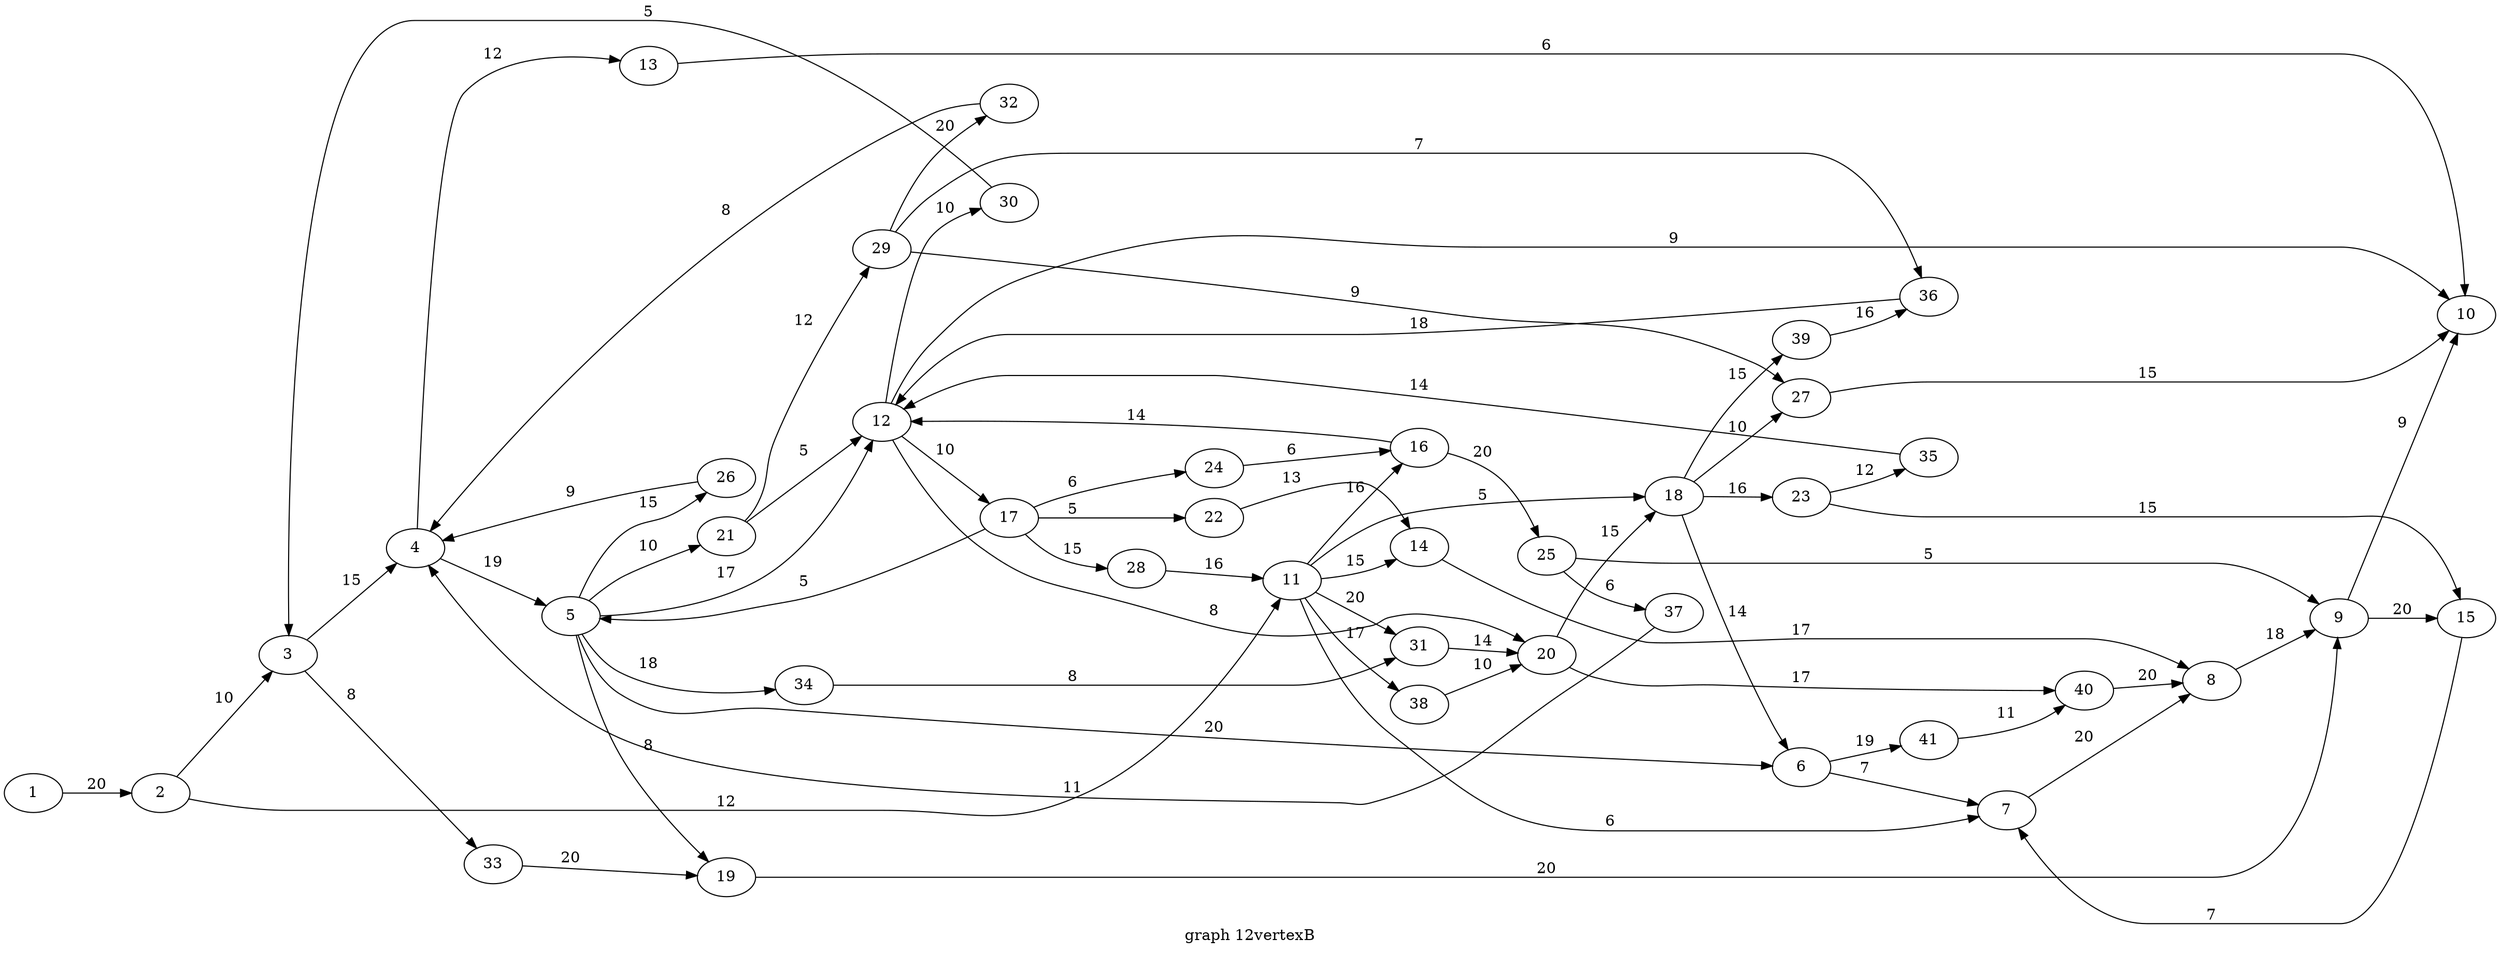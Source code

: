 digraph g{

rankdir = LR

1 -> 2 [label = " 20 "];
2 -> 3 [label = " 10 "];
3 -> 4 [label = " 15 "];
4 -> 5 [label = " 19 "];
5 -> 6 [label = " 20 "];
6 -> 7 [label = " 7 "];
7 -> 8 [label = " 20 "];
8 -> 9 [label = " 18 "];
9 -> 10 [label = " 9 "];
2 -> 11 [label = " 12 "];
11 -> 7 [label = " 6 "];
5 -> 12 [label = " 17 "];
12 -> 10 [label = " 9 "];
4 -> 13 [label = " 12 "];
13 -> 10 [label = " 6 "];
11 -> 14 [label = " 15 "];
14 -> 8 [label = " 17 "];
9 -> 15 [label = " 20 "];
15 -> 7 [label = " 7 "];
11 -> 16 [label = " 16 "];
16 -> 12 [label = " 14 "];
12 -> 17 [label = " 10 "];
17 -> 5 [label = " 5 "];
11 -> 18 [label = " 5 "];
18 -> 6 [label = " 14 "];
5 -> 19 [label = " 8 "];
19 -> 9 [label = " 20 "];
12 -> 20 [label = " 8 "];
20 -> 18 [label = " 15 "];
5 -> 21 [label = " 10 "];
21 -> 12 [label = " 5 "];
17 -> 22 [label = " 5 "];
22 -> 14 [label = " 13 "];
18 -> 23 [label = " 16 "];
23 -> 15 [label = " 15 "];
17 -> 24 [label = " 6 "];
24 -> 16 [label = " 6 "];
16 -> 25 [label = " 20 "];
25 -> 9 [label = " 5 "];
5 -> 26 [label = " 15 "];
26 -> 4 [label = " 9 "];
18 -> 27 [label = " 10 "];
27 -> 10 [label = " 15 "];
17 -> 28 [label = " 15 "];
28 -> 11 [label = " 16 "];
21 -> 29 [label = " 12 "];
29 -> 27 [label = " 9 "];
12 -> 30 [label = " 10 "];
30 -> 3 [label = " 5 "];
11 -> 31 [label = " 20 "];
31 -> 20 [label = " 14 "];
29 -> 32 [label = " 20 "];
32 -> 4 [label = " 8 "];
3 -> 33 [label = " 8 "];
33 -> 19 [label = " 20 "];
5 -> 34 [label = " 18 "];
34 -> 31 [label = " 8 "];
23 -> 35 [label = " 12 "];
35 -> 12 [label = " 14 "];
29 -> 36 [label = " 7 "];
36 -> 12 [label = " 18 "];
25 -> 37 [label = " 6 "];
37 -> 4 [label = " 11 "];
11 -> 38 [label = " 17 "];
38 -> 20 [label = " 10 "];
18 -> 39 [label = " 15 "];
39 -> 36 [label = " 16 "];
20 -> 40 [label = " 17 "];
40 -> 8 [label = " 20 "];
6 -> 41 [label = " 19 "];
41 -> 40 [label = " 11 "];

label = "graph 12vertexB"
}